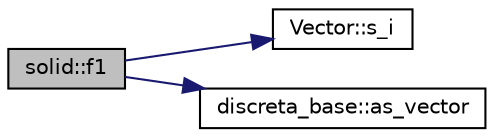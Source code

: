 digraph "solid::f1"
{
  edge [fontname="Helvetica",fontsize="10",labelfontname="Helvetica",labelfontsize="10"];
  node [fontname="Helvetica",fontsize="10",shape=record];
  rankdir="LR";
  Node2147 [label="solid::f1",height=0.2,width=0.4,color="black", fillcolor="grey75", style="filled", fontcolor="black"];
  Node2147 -> Node2148 [color="midnightblue",fontsize="10",style="solid",fontname="Helvetica"];
  Node2148 [label="Vector::s_i",height=0.2,width=0.4,color="black", fillcolor="white", style="filled",URL="$d5/db2/class_vector.html#a1c4fe1752523df8119f70dd550244871"];
  Node2147 -> Node2149 [color="midnightblue",fontsize="10",style="solid",fontname="Helvetica"];
  Node2149 [label="discreta_base::as_vector",height=0.2,width=0.4,color="black", fillcolor="white", style="filled",URL="$d7/d71/classdiscreta__base.html#a7bdd6cae39c380b128ee9e17e42cf020"];
}
